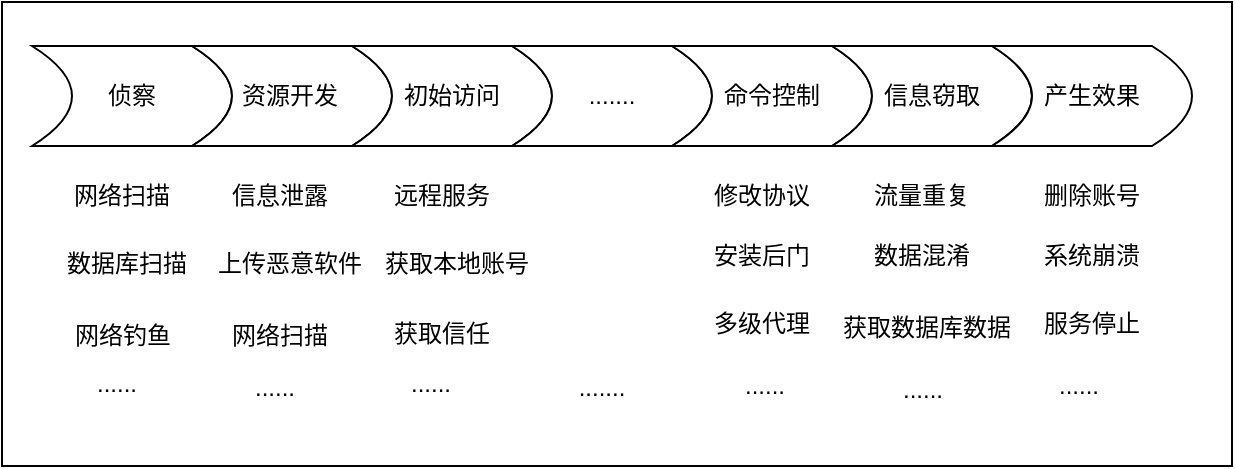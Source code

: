 <mxfile version="20.8.17" type="github">
  <diagram name="第 1 页" id="8ZLBTSUePlEYVoYlw3p7">
    <mxGraphModel dx="1619" dy="490" grid="1" gridSize="10" guides="1" tooltips="1" connect="1" arrows="1" fold="1" page="1" pageScale="1" pageWidth="827" pageHeight="1169" math="0" shadow="0">
      <root>
        <mxCell id="0" />
        <mxCell id="1" parent="0" />
        <mxCell id="6dN66q1XNVDlSJuSXiCx-31" value="" style="rounded=0;whiteSpace=wrap;html=1;" vertex="1" parent="1">
          <mxGeometry x="-95" y="108" width="615" height="232" as="geometry" />
        </mxCell>
        <mxCell id="6dN66q1XNVDlSJuSXiCx-3" value="&lt;p class=&quot;MsoNormal&quot;&gt;&lt;br&gt;&lt;/p&gt;" style="shape=dataStorage;whiteSpace=wrap;html=1;fixedSize=1;rotation=-180;" vertex="1" parent="1">
          <mxGeometry x="-80" y="130" width="100" height="50" as="geometry" />
        </mxCell>
        <mxCell id="6dN66q1XNVDlSJuSXiCx-7" value="侦察" style="text;html=1;strokeColor=none;fillColor=none;align=center;verticalAlign=middle;whiteSpace=wrap;rounded=0;" vertex="1" parent="1">
          <mxGeometry x="-65" y="142.5" width="70" height="25" as="geometry" />
        </mxCell>
        <mxCell id="6dN66q1XNVDlSJuSXiCx-13" value="&lt;p class=&quot;MsoNormal&quot;&gt;&lt;br&gt;&lt;/p&gt;" style="shape=dataStorage;whiteSpace=wrap;html=1;fixedSize=1;rotation=-180;" vertex="1" parent="1">
          <mxGeometry y="130" width="100" height="50" as="geometry" />
        </mxCell>
        <mxCell id="6dN66q1XNVDlSJuSXiCx-14" value="&lt;p class=&quot;MsoNormal&quot;&gt;&lt;br&gt;&lt;/p&gt;" style="shape=dataStorage;whiteSpace=wrap;html=1;fixedSize=1;rotation=-180;" vertex="1" parent="1">
          <mxGeometry x="80" y="130" width="100" height="50" as="geometry" />
        </mxCell>
        <mxCell id="6dN66q1XNVDlSJuSXiCx-15" value="&lt;p class=&quot;MsoNormal&quot;&gt;&lt;br&gt;&lt;/p&gt;" style="shape=dataStorage;whiteSpace=wrap;html=1;fixedSize=1;rotation=-180;" vertex="1" parent="1">
          <mxGeometry x="160" y="130" width="100" height="50" as="geometry" />
        </mxCell>
        <mxCell id="6dN66q1XNVDlSJuSXiCx-16" value="&lt;p class=&quot;MsoNormal&quot;&gt;&lt;br&gt;&lt;/p&gt;" style="shape=dataStorage;whiteSpace=wrap;html=1;fixedSize=1;rotation=-180;" vertex="1" parent="1">
          <mxGeometry x="240" y="130" width="100" height="50" as="geometry" />
        </mxCell>
        <mxCell id="6dN66q1XNVDlSJuSXiCx-17" value="&lt;p class=&quot;MsoNormal&quot;&gt;&lt;br&gt;&lt;/p&gt;" style="shape=dataStorage;whiteSpace=wrap;html=1;fixedSize=1;rotation=-180;" vertex="1" parent="1">
          <mxGeometry x="320" y="130" width="100" height="50" as="geometry" />
        </mxCell>
        <mxCell id="6dN66q1XNVDlSJuSXiCx-18" value="资源开发" style="text;html=1;strokeColor=none;fillColor=none;align=center;verticalAlign=middle;whiteSpace=wrap;rounded=0;" vertex="1" parent="1">
          <mxGeometry x="14" y="142.5" width="70" height="25" as="geometry" />
        </mxCell>
        <mxCell id="6dN66q1XNVDlSJuSXiCx-19" value="信息窃取" style="text;html=1;strokeColor=none;fillColor=none;align=center;verticalAlign=middle;whiteSpace=wrap;rounded=0;" vertex="1" parent="1">
          <mxGeometry x="335" y="142.5" width="70" height="25" as="geometry" />
        </mxCell>
        <mxCell id="6dN66q1XNVDlSJuSXiCx-20" value="初始访问" style="text;html=1;strokeColor=none;fillColor=none;align=center;verticalAlign=middle;whiteSpace=wrap;rounded=0;" vertex="1" parent="1">
          <mxGeometry x="95" y="142.5" width="70" height="25" as="geometry" />
        </mxCell>
        <mxCell id="6dN66q1XNVDlSJuSXiCx-21" value="......." style="text;html=1;strokeColor=none;fillColor=none;align=center;verticalAlign=middle;whiteSpace=wrap;rounded=0;" vertex="1" parent="1">
          <mxGeometry x="175" y="142.5" width="70" height="25" as="geometry" />
        </mxCell>
        <mxCell id="6dN66q1XNVDlSJuSXiCx-22" value="命令控制" style="text;html=1;strokeColor=none;fillColor=none;align=center;verticalAlign=middle;whiteSpace=wrap;rounded=0;" vertex="1" parent="1">
          <mxGeometry x="255" y="142.5" width="70" height="25" as="geometry" />
        </mxCell>
        <mxCell id="6dN66q1XNVDlSJuSXiCx-23" value="&lt;p class=&quot;MsoNormal&quot;&gt;&lt;br&gt;&lt;/p&gt;" style="shape=dataStorage;whiteSpace=wrap;html=1;fixedSize=1;rotation=-180;" vertex="1" parent="1">
          <mxGeometry x="400" y="130" width="100" height="50" as="geometry" />
        </mxCell>
        <mxCell id="6dN66q1XNVDlSJuSXiCx-28" value="产生效果" style="text;html=1;strokeColor=none;fillColor=none;align=center;verticalAlign=middle;whiteSpace=wrap;rounded=0;" vertex="1" parent="1">
          <mxGeometry x="415" y="142.5" width="70" height="25" as="geometry" />
        </mxCell>
        <mxCell id="6dN66q1XNVDlSJuSXiCx-32" value="网络扫描" style="text;html=1;strokeColor=none;fillColor=none;align=center;verticalAlign=middle;whiteSpace=wrap;rounded=0;" vertex="1" parent="1">
          <mxGeometry x="-65" y="190" width="60" height="30" as="geometry" />
        </mxCell>
        <mxCell id="6dN66q1XNVDlSJuSXiCx-33" value="数据库扫描" style="text;html=1;strokeColor=none;fillColor=none;align=center;verticalAlign=middle;whiteSpace=wrap;rounded=0;" vertex="1" parent="1">
          <mxGeometry x="-65" y="224" width="65" height="30" as="geometry" />
        </mxCell>
        <mxCell id="6dN66q1XNVDlSJuSXiCx-34" value="网络钓鱼" style="text;html=1;strokeColor=none;fillColor=none;align=center;verticalAlign=middle;whiteSpace=wrap;rounded=0;" vertex="1" parent="1">
          <mxGeometry x="-67.5" y="260" width="65" height="30" as="geometry" />
        </mxCell>
        <mxCell id="6dN66q1XNVDlSJuSXiCx-35" value="信息泄露" style="text;html=1;strokeColor=none;fillColor=none;align=center;verticalAlign=middle;whiteSpace=wrap;rounded=0;" vertex="1" parent="1">
          <mxGeometry x="14" y="190" width="60" height="30" as="geometry" />
        </mxCell>
        <mxCell id="6dN66q1XNVDlSJuSXiCx-36" value="上传恶意软件" style="text;html=1;strokeColor=none;fillColor=none;align=center;verticalAlign=middle;whiteSpace=wrap;rounded=0;" vertex="1" parent="1">
          <mxGeometry x="11" y="224" width="76" height="30" as="geometry" />
        </mxCell>
        <mxCell id="6dN66q1XNVDlSJuSXiCx-37" value="网络扫描" style="text;html=1;strokeColor=none;fillColor=none;align=center;verticalAlign=middle;whiteSpace=wrap;rounded=0;" vertex="1" parent="1">
          <mxGeometry x="14" y="260" width="60" height="30" as="geometry" />
        </mxCell>
        <mxCell id="6dN66q1XNVDlSJuSXiCx-38" value="远程服务" style="text;html=1;strokeColor=none;fillColor=none;align=center;verticalAlign=middle;whiteSpace=wrap;rounded=0;" vertex="1" parent="1">
          <mxGeometry x="95" y="190" width="60" height="30" as="geometry" />
        </mxCell>
        <mxCell id="6dN66q1XNVDlSJuSXiCx-39" value="获取本地账号" style="text;html=1;strokeColor=none;fillColor=none;align=center;verticalAlign=middle;whiteSpace=wrap;rounded=0;" vertex="1" parent="1">
          <mxGeometry x="95" y="224" width="75" height="30" as="geometry" />
        </mxCell>
        <mxCell id="6dN66q1XNVDlSJuSXiCx-40" value="获取信任" style="text;html=1;strokeColor=none;fillColor=none;align=center;verticalAlign=middle;whiteSpace=wrap;rounded=0;" vertex="1" parent="1">
          <mxGeometry x="95" y="259" width="60" height="30" as="geometry" />
        </mxCell>
        <mxCell id="6dN66q1XNVDlSJuSXiCx-41" value="修改协议" style="text;html=1;strokeColor=none;fillColor=none;align=center;verticalAlign=middle;whiteSpace=wrap;rounded=0;" vertex="1" parent="1">
          <mxGeometry x="255" y="190" width="60" height="30" as="geometry" />
        </mxCell>
        <mxCell id="6dN66q1XNVDlSJuSXiCx-42" value="安装后门" style="text;html=1;strokeColor=none;fillColor=none;align=center;verticalAlign=middle;whiteSpace=wrap;rounded=0;" vertex="1" parent="1">
          <mxGeometry x="255" y="220" width="60" height="30" as="geometry" />
        </mxCell>
        <mxCell id="6dN66q1XNVDlSJuSXiCx-43" value="多级代理" style="text;html=1;strokeColor=none;fillColor=none;align=center;verticalAlign=middle;whiteSpace=wrap;rounded=0;" vertex="1" parent="1">
          <mxGeometry x="255" y="254" width="60" height="30" as="geometry" />
        </mxCell>
        <mxCell id="6dN66q1XNVDlSJuSXiCx-44" value="流量重复" style="text;html=1;strokeColor=none;fillColor=none;align=center;verticalAlign=middle;whiteSpace=wrap;rounded=0;" vertex="1" parent="1">
          <mxGeometry x="335" y="190" width="60" height="30" as="geometry" />
        </mxCell>
        <mxCell id="6dN66q1XNVDlSJuSXiCx-45" value="数据混淆" style="text;html=1;strokeColor=none;fillColor=none;align=center;verticalAlign=middle;whiteSpace=wrap;rounded=0;" vertex="1" parent="1">
          <mxGeometry x="335" y="220" width="60" height="30" as="geometry" />
        </mxCell>
        <mxCell id="6dN66q1XNVDlSJuSXiCx-46" value="获取数据库数据" style="text;html=1;strokeColor=none;fillColor=none;align=center;verticalAlign=middle;whiteSpace=wrap;rounded=0;" vertex="1" parent="1">
          <mxGeometry x="320" y="256" width="95" height="30" as="geometry" />
        </mxCell>
        <mxCell id="6dN66q1XNVDlSJuSXiCx-47" value="删除账号" style="text;html=1;strokeColor=none;fillColor=none;align=center;verticalAlign=middle;whiteSpace=wrap;rounded=0;" vertex="1" parent="1">
          <mxGeometry x="420" y="190" width="60" height="30" as="geometry" />
        </mxCell>
        <mxCell id="6dN66q1XNVDlSJuSXiCx-48" value="系统崩溃" style="text;html=1;strokeColor=none;fillColor=none;align=center;verticalAlign=middle;whiteSpace=wrap;rounded=0;" vertex="1" parent="1">
          <mxGeometry x="420" y="220" width="60" height="30" as="geometry" />
        </mxCell>
        <mxCell id="6dN66q1XNVDlSJuSXiCx-49" value="服务停止" style="text;html=1;strokeColor=none;fillColor=none;align=center;verticalAlign=middle;whiteSpace=wrap;rounded=0;" vertex="1" parent="1">
          <mxGeometry x="420" y="254" width="60" height="30" as="geometry" />
        </mxCell>
        <mxCell id="6dN66q1XNVDlSJuSXiCx-50" value="......" style="text;html=1;strokeColor=none;fillColor=none;align=center;verticalAlign=middle;whiteSpace=wrap;rounded=0;" vertex="1" parent="1">
          <mxGeometry x="-70" y="284" width="65" height="30" as="geometry" />
        </mxCell>
        <mxCell id="6dN66q1XNVDlSJuSXiCx-51" value="......" style="text;html=1;strokeColor=none;fillColor=none;align=center;verticalAlign=middle;whiteSpace=wrap;rounded=0;" vertex="1" parent="1">
          <mxGeometry x="9" y="286" width="65" height="30" as="geometry" />
        </mxCell>
        <mxCell id="6dN66q1XNVDlSJuSXiCx-52" value="......" style="text;html=1;strokeColor=none;fillColor=none;align=center;verticalAlign=middle;whiteSpace=wrap;rounded=0;" vertex="1" parent="1">
          <mxGeometry x="87" y="284" width="65" height="30" as="geometry" />
        </mxCell>
        <mxCell id="6dN66q1XNVDlSJuSXiCx-53" value="......" style="text;html=1;strokeColor=none;fillColor=none;align=center;verticalAlign=middle;whiteSpace=wrap;rounded=0;" vertex="1" parent="1">
          <mxGeometry x="254" y="285" width="65" height="30" as="geometry" />
        </mxCell>
        <mxCell id="6dN66q1XNVDlSJuSXiCx-54" value="......" style="text;html=1;strokeColor=none;fillColor=none;align=center;verticalAlign=middle;whiteSpace=wrap;rounded=0;" vertex="1" parent="1">
          <mxGeometry x="333" y="287" width="65" height="30" as="geometry" />
        </mxCell>
        <mxCell id="6dN66q1XNVDlSJuSXiCx-55" value="......" style="text;html=1;strokeColor=none;fillColor=none;align=center;verticalAlign=middle;whiteSpace=wrap;rounded=0;" vertex="1" parent="1">
          <mxGeometry x="411" y="285" width="65" height="30" as="geometry" />
        </mxCell>
        <mxCell id="6dN66q1XNVDlSJuSXiCx-56" value="......." style="text;html=1;strokeColor=none;fillColor=none;align=center;verticalAlign=middle;whiteSpace=wrap;rounded=0;" vertex="1" parent="1">
          <mxGeometry x="170" y="288.5" width="70" height="25" as="geometry" />
        </mxCell>
      </root>
    </mxGraphModel>
  </diagram>
</mxfile>
